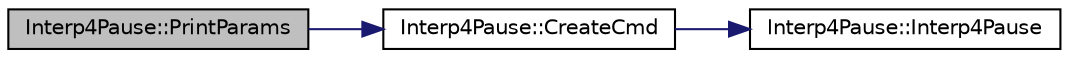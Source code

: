 digraph "Interp4Pause::PrintParams"
{
  edge [fontname="Helvetica",fontsize="10",labelfontname="Helvetica",labelfontsize="10"];
  node [fontname="Helvetica",fontsize="10",shape=record];
  rankdir="LR";
  Node1 [label="Interp4Pause::PrintParams",height=0.2,width=0.4,color="black", fillcolor="grey75", style="filled", fontcolor="black"];
  Node1 -> Node2 [color="midnightblue",fontsize="10",style="solid",fontname="Helvetica"];
  Node2 [label="Interp4Pause::CreateCmd",height=0.2,width=0.4,color="black", fillcolor="white", style="filled",URL="$class_interp4_pause.html#a83787a2f3cc02c0164597ff506fed3de",tooltip="Ta metoda nie musi być zdefiniowna w klasie bazowej. "];
  Node2 -> Node3 [color="midnightblue",fontsize="10",style="solid",fontname="Helvetica"];
  Node3 [label="Interp4Pause::Interp4Pause",height=0.2,width=0.4,color="black", fillcolor="white", style="filled",URL="$class_interp4_pause.html#a8ed3abb0ba307e144e4c07f586f48eb9",tooltip="konstruktor "];
}
